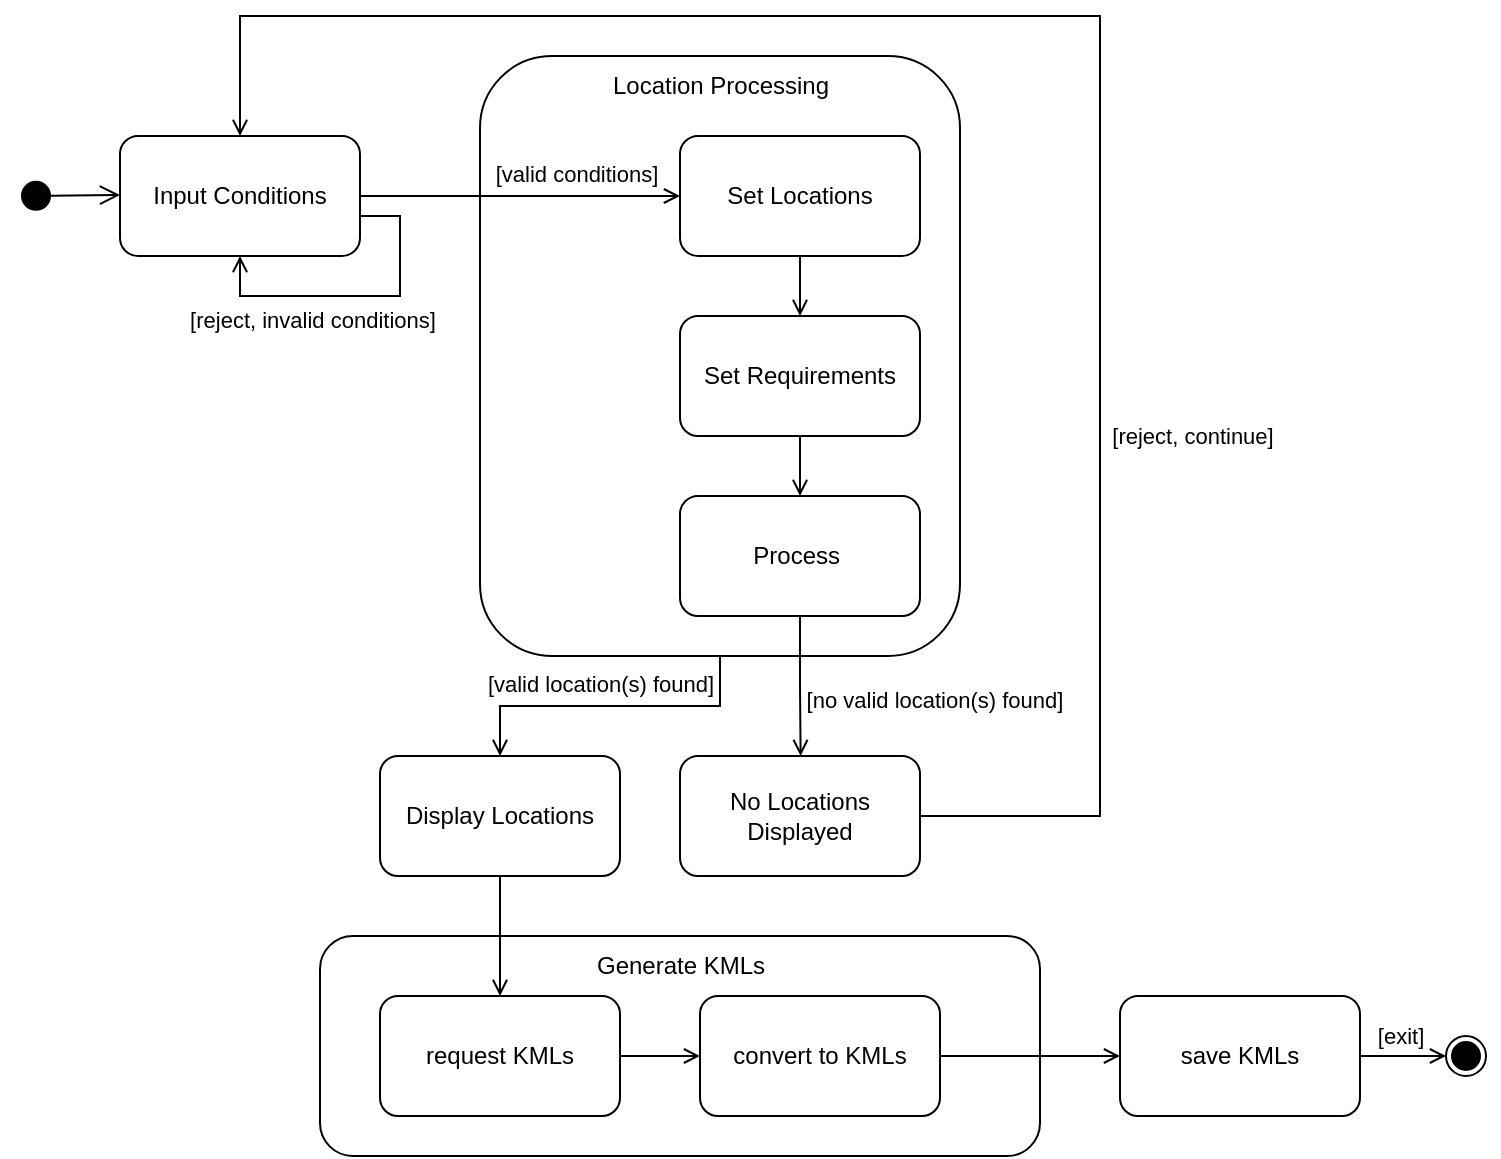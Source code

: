 <mxfile version="22.1.7" type="device">
  <diagram name="Page-1" id="3DZ1DMXpIPHAonK5FujJ">
    <mxGraphModel dx="1050" dy="574" grid="1" gridSize="10" guides="1" tooltips="1" connect="1" arrows="1" fold="1" page="1" pageScale="1" pageWidth="850" pageHeight="1100" math="0" shadow="0">
      <root>
        <mxCell id="0" />
        <mxCell id="1" parent="0" />
        <mxCell id="-A6Hnksh4mpt81NmAGqT-50" value="" style="ellipse;whiteSpace=wrap;html=1;aspect=fixed;" parent="1" vertex="1">
          <mxGeometry x="773" y="640" width="20" height="20" as="geometry" />
        </mxCell>
        <mxCell id="-A6Hnksh4mpt81NmAGqT-44" value="" style="rounded=1;whiteSpace=wrap;html=1;" parent="1" vertex="1">
          <mxGeometry x="210" y="590" width="360" height="110" as="geometry" />
        </mxCell>
        <mxCell id="-A6Hnksh4mpt81NmAGqT-19" style="edgeStyle=orthogonalEdgeStyle;rounded=0;orthogonalLoop=1;jettySize=auto;html=1;entryX=0.5;entryY=0;entryDx=0;entryDy=0;endArrow=open;endFill=0;" parent="1" source="-A6Hnksh4mpt81NmAGqT-11" target="-A6Hnksh4mpt81NmAGqT-18" edge="1">
          <mxGeometry relative="1" as="geometry" />
        </mxCell>
        <mxCell id="-A6Hnksh4mpt81NmAGqT-20" value="[valid location(s) found]" style="edgeLabel;html=1;align=center;verticalAlign=middle;resizable=0;points=[];" parent="-A6Hnksh4mpt81NmAGqT-19" vertex="1" connectable="0">
          <mxGeometry x="0.059" y="-1" relative="1" as="geometry">
            <mxPoint x="-1" y="-10" as="offset" />
          </mxGeometry>
        </mxCell>
        <mxCell id="-A6Hnksh4mpt81NmAGqT-11" value="" style="rounded=1;whiteSpace=wrap;html=1;" parent="1" vertex="1">
          <mxGeometry x="290" y="150" width="240" height="300" as="geometry" />
        </mxCell>
        <mxCell id="-A6Hnksh4mpt81NmAGqT-9" style="edgeStyle=orthogonalEdgeStyle;rounded=0;orthogonalLoop=1;jettySize=auto;html=1;exitX=1;exitY=0.5;exitDx=0;exitDy=0;entryX=0;entryY=0.5;entryDx=0;entryDy=0;endArrow=open;endFill=0;" parent="1" source="-A6Hnksh4mpt81NmAGqT-1" target="-A6Hnksh4mpt81NmAGqT-3" edge="1">
          <mxGeometry relative="1" as="geometry" />
        </mxCell>
        <mxCell id="-A6Hnksh4mpt81NmAGqT-10" value="[valid conditions]" style="edgeLabel;html=1;align=center;verticalAlign=middle;resizable=0;points=[];" parent="-A6Hnksh4mpt81NmAGqT-9" vertex="1" connectable="0">
          <mxGeometry x="0.093" y="4" relative="1" as="geometry">
            <mxPoint x="20" y="-7" as="offset" />
          </mxGeometry>
        </mxCell>
        <mxCell id="-A6Hnksh4mpt81NmAGqT-1" value="Input Conditions" style="rounded=1;whiteSpace=wrap;html=1;" parent="1" vertex="1">
          <mxGeometry x="110" y="190" width="120" height="60" as="geometry" />
        </mxCell>
        <mxCell id="-A6Hnksh4mpt81NmAGqT-7" style="edgeStyle=orthogonalEdgeStyle;rounded=0;orthogonalLoop=1;jettySize=auto;html=1;exitX=0.5;exitY=1;exitDx=0;exitDy=0;endArrow=open;endFill=0;" parent="1" source="-A6Hnksh4mpt81NmAGqT-3" target="-A6Hnksh4mpt81NmAGqT-4" edge="1">
          <mxGeometry relative="1" as="geometry" />
        </mxCell>
        <mxCell id="-A6Hnksh4mpt81NmAGqT-3" value="Set Locations" style="rounded=1;whiteSpace=wrap;html=1;" parent="1" vertex="1">
          <mxGeometry x="390" y="190" width="120" height="60" as="geometry" />
        </mxCell>
        <mxCell id="-A6Hnksh4mpt81NmAGqT-8" value="" style="edgeStyle=orthogonalEdgeStyle;rounded=0;orthogonalLoop=1;jettySize=auto;html=1;endArrow=open;endFill=0;" parent="1" source="-A6Hnksh4mpt81NmAGqT-4" target="-A6Hnksh4mpt81NmAGqT-6" edge="1">
          <mxGeometry relative="1" as="geometry" />
        </mxCell>
        <mxCell id="-A6Hnksh4mpt81NmAGqT-4" value="Set Requirements" style="rounded=1;whiteSpace=wrap;html=1;" parent="1" vertex="1">
          <mxGeometry x="390" y="280" width="120" height="60" as="geometry" />
        </mxCell>
        <mxCell id="-A6Hnksh4mpt81NmAGqT-5" value="" style="html=1;verticalAlign=bottom;startArrow=circle;startFill=1;endArrow=open;startSize=6;endSize=8;curved=0;rounded=0;" parent="1" edge="1">
          <mxGeometry width="80" relative="1" as="geometry">
            <mxPoint x="60" y="220" as="sourcePoint" />
            <mxPoint x="110" y="219.5" as="targetPoint" />
          </mxGeometry>
        </mxCell>
        <mxCell id="-A6Hnksh4mpt81NmAGqT-13" style="edgeStyle=orthogonalEdgeStyle;rounded=0;orthogonalLoop=1;jettySize=auto;html=1;exitX=0.5;exitY=1;exitDx=0;exitDy=0;endArrow=open;endFill=0;" parent="1" source="-A6Hnksh4mpt81NmAGqT-6" edge="1">
          <mxGeometry relative="1" as="geometry">
            <mxPoint x="450.316" y="500" as="targetPoint" />
          </mxGeometry>
        </mxCell>
        <mxCell id="-A6Hnksh4mpt81NmAGqT-15" value="[no valid location(s) found]" style="edgeLabel;html=1;align=center;verticalAlign=middle;resizable=0;points=[];" parent="-A6Hnksh4mpt81NmAGqT-13" vertex="1" connectable="0">
          <mxGeometry x="-0.075" y="2" relative="1" as="geometry">
            <mxPoint x="65" y="9" as="offset" />
          </mxGeometry>
        </mxCell>
        <mxCell id="-A6Hnksh4mpt81NmAGqT-6" value="Process&amp;nbsp;" style="rounded=1;whiteSpace=wrap;html=1;" parent="1" vertex="1">
          <mxGeometry x="390" y="370" width="120" height="60" as="geometry" />
        </mxCell>
        <mxCell id="-A6Hnksh4mpt81NmAGqT-12" value="Location Processing" style="text;html=1;align=center;verticalAlign=middle;resizable=0;points=[];autosize=1;strokeColor=none;fillColor=none;" parent="1" vertex="1">
          <mxGeometry x="345" y="150" width="130" height="30" as="geometry" />
        </mxCell>
        <mxCell id="-A6Hnksh4mpt81NmAGqT-16" style="edgeStyle=orthogonalEdgeStyle;rounded=0;orthogonalLoop=1;jettySize=auto;html=1;entryX=0.5;entryY=0;entryDx=0;entryDy=0;endArrow=open;endFill=0;" parent="1" source="-A6Hnksh4mpt81NmAGqT-14" target="-A6Hnksh4mpt81NmAGqT-1" edge="1">
          <mxGeometry relative="1" as="geometry">
            <Array as="points">
              <mxPoint x="600" y="530" />
              <mxPoint x="600" y="130" />
              <mxPoint x="170" y="130" />
            </Array>
          </mxGeometry>
        </mxCell>
        <mxCell id="-A6Hnksh4mpt81NmAGqT-17" value="[reject, continue]" style="edgeLabel;html=1;align=center;verticalAlign=middle;resizable=0;points=[];" parent="-A6Hnksh4mpt81NmAGqT-16" vertex="1" connectable="0">
          <mxGeometry x="0.116" y="-2" relative="1" as="geometry">
            <mxPoint x="103" y="212" as="offset" />
          </mxGeometry>
        </mxCell>
        <mxCell id="-A6Hnksh4mpt81NmAGqT-14" value="No Locations Displayed" style="rounded=1;whiteSpace=wrap;html=1;" parent="1" vertex="1">
          <mxGeometry x="390" y="500" width="120" height="60" as="geometry" />
        </mxCell>
        <mxCell id="-A6Hnksh4mpt81NmAGqT-37" style="edgeStyle=orthogonalEdgeStyle;rounded=0;orthogonalLoop=1;jettySize=auto;html=1;entryX=0.5;entryY=0;entryDx=0;entryDy=0;endArrow=open;endFill=0;" parent="1" source="-A6Hnksh4mpt81NmAGqT-18" target="-A6Hnksh4mpt81NmAGqT-36" edge="1">
          <mxGeometry relative="1" as="geometry" />
        </mxCell>
        <mxCell id="-A6Hnksh4mpt81NmAGqT-18" value="Display Locations" style="rounded=1;whiteSpace=wrap;html=1;" parent="1" vertex="1">
          <mxGeometry x="240" y="500" width="120" height="60" as="geometry" />
        </mxCell>
        <mxCell id="-A6Hnksh4mpt81NmAGqT-31" style="edgeStyle=orthogonalEdgeStyle;rounded=0;orthogonalLoop=1;jettySize=auto;html=1;entryX=0.5;entryY=1;entryDx=0;entryDy=0;endArrow=open;endFill=0;" parent="1" source="-A6Hnksh4mpt81NmAGqT-1" target="-A6Hnksh4mpt81NmAGqT-1" edge="1">
          <mxGeometry relative="1" as="geometry">
            <Array as="points">
              <mxPoint x="250" y="230" />
              <mxPoint x="250" y="270" />
              <mxPoint x="170" y="270" />
            </Array>
          </mxGeometry>
        </mxCell>
        <mxCell id="-A6Hnksh4mpt81NmAGqT-32" value="[reject, invalid conditions]" style="edgeLabel;html=1;align=center;verticalAlign=middle;resizable=0;points=[];" parent="-A6Hnksh4mpt81NmAGqT-31" vertex="1" connectable="0">
          <mxGeometry x="0.192" y="11" relative="1" as="geometry">
            <mxPoint x="-9" y="1" as="offset" />
          </mxGeometry>
        </mxCell>
        <mxCell id="-A6Hnksh4mpt81NmAGqT-43" style="edgeStyle=orthogonalEdgeStyle;rounded=0;orthogonalLoop=1;jettySize=auto;html=1;exitX=1;exitY=0.5;exitDx=0;exitDy=0;endArrow=open;endFill=0;" parent="1" source="-A6Hnksh4mpt81NmAGqT-36" target="-A6Hnksh4mpt81NmAGqT-38" edge="1">
          <mxGeometry relative="1" as="geometry" />
        </mxCell>
        <mxCell id="-A6Hnksh4mpt81NmAGqT-36" value="request KMLs" style="rounded=1;whiteSpace=wrap;html=1;" parent="1" vertex="1">
          <mxGeometry x="240" y="620" width="120" height="60" as="geometry" />
        </mxCell>
        <mxCell id="-A6Hnksh4mpt81NmAGqT-45" style="edgeStyle=orthogonalEdgeStyle;rounded=0;orthogonalLoop=1;jettySize=auto;html=1;exitX=1;exitY=0.5;exitDx=0;exitDy=0;entryX=0;entryY=0.5;entryDx=0;entryDy=0;endArrow=open;endFill=0;" parent="1" source="-A6Hnksh4mpt81NmAGqT-38" target="-A6Hnksh4mpt81NmAGqT-41" edge="1">
          <mxGeometry relative="1" as="geometry" />
        </mxCell>
        <mxCell id="-A6Hnksh4mpt81NmAGqT-38" value="convert to KMLs" style="rounded=1;whiteSpace=wrap;html=1;" parent="1" vertex="1">
          <mxGeometry x="400" y="620" width="120" height="60" as="geometry" />
        </mxCell>
        <mxCell id="-A6Hnksh4mpt81NmAGqT-49" style="edgeStyle=orthogonalEdgeStyle;rounded=0;orthogonalLoop=1;jettySize=auto;html=1;exitX=1;exitY=0.5;exitDx=0;exitDy=0;endArrow=open;endFill=0;" parent="1" source="-A6Hnksh4mpt81NmAGqT-41" edge="1">
          <mxGeometry relative="1" as="geometry">
            <mxPoint x="773" y="650" as="targetPoint" />
            <mxPoint x="735" y="650" as="sourcePoint" />
          </mxGeometry>
        </mxCell>
        <mxCell id="-A6Hnksh4mpt81NmAGqT-41" value="save KMLs" style="rounded=1;whiteSpace=wrap;html=1;" parent="1" vertex="1">
          <mxGeometry x="610" y="620" width="120" height="60" as="geometry" />
        </mxCell>
        <mxCell id="-A6Hnksh4mpt81NmAGqT-46" value="Generate KMLs" style="text;html=1;align=center;verticalAlign=middle;resizable=0;points=[];autosize=1;strokeColor=none;fillColor=none;" parent="1" vertex="1">
          <mxGeometry x="335" y="590" width="110" height="30" as="geometry" />
        </mxCell>
        <mxCell id="-A6Hnksh4mpt81NmAGqT-48" value="" style="html=1;verticalAlign=bottom;startArrow=circle;startFill=1;endArrow=none;startSize=6;endSize=8;curved=0;rounded=0;endFill=0;" parent="1" edge="1">
          <mxGeometry width="80" relative="1" as="geometry">
            <mxPoint x="791" y="650" as="sourcePoint" />
            <mxPoint x="780" y="650" as="targetPoint" />
          </mxGeometry>
        </mxCell>
        <mxCell id="-A6Hnksh4mpt81NmAGqT-51" value="[exit]" style="edgeLabel;html=1;align=center;verticalAlign=middle;resizable=0;points=[];" parent="-A6Hnksh4mpt81NmAGqT-48" vertex="1" connectable="0">
          <mxGeometry x="0.517" y="-5" relative="1" as="geometry">
            <mxPoint x="-33" y="-5" as="offset" />
          </mxGeometry>
        </mxCell>
      </root>
    </mxGraphModel>
  </diagram>
</mxfile>
